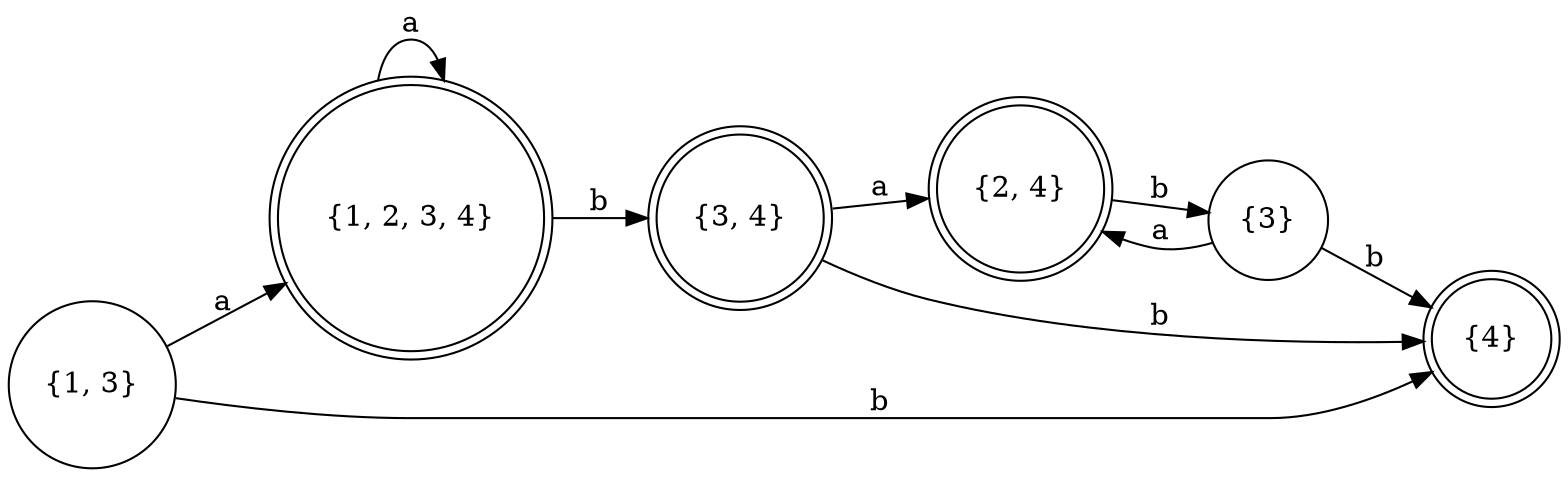digraph DFA {
rankdir=LR;

node [shape=doublecircle];  "{1, 2, 3, 4}", "{3, 4}", "{2, 4}", "{4}"
node [shape=circle];
"{1, 3}" -> "{1, 2, 3, 4}" [label="a"]
"{1, 3}" -> "{4}" [label="b"]
"{1, 2, 3, 4}" -> "{3, 4}" [label="b"]
"{1, 2, 3, 4}" -> "{1, 2, 3, 4}" [label="a"]
"{3, 4}" -> "{4}" [label="b"]
"{3, 4}" -> "{2, 4}" [label="a"]
"{2, 4}" -> "{3}" [label="b"]
"{3}" -> "{2, 4}" [label="a"]
"{3}" -> "{4}" [label="b"]
}